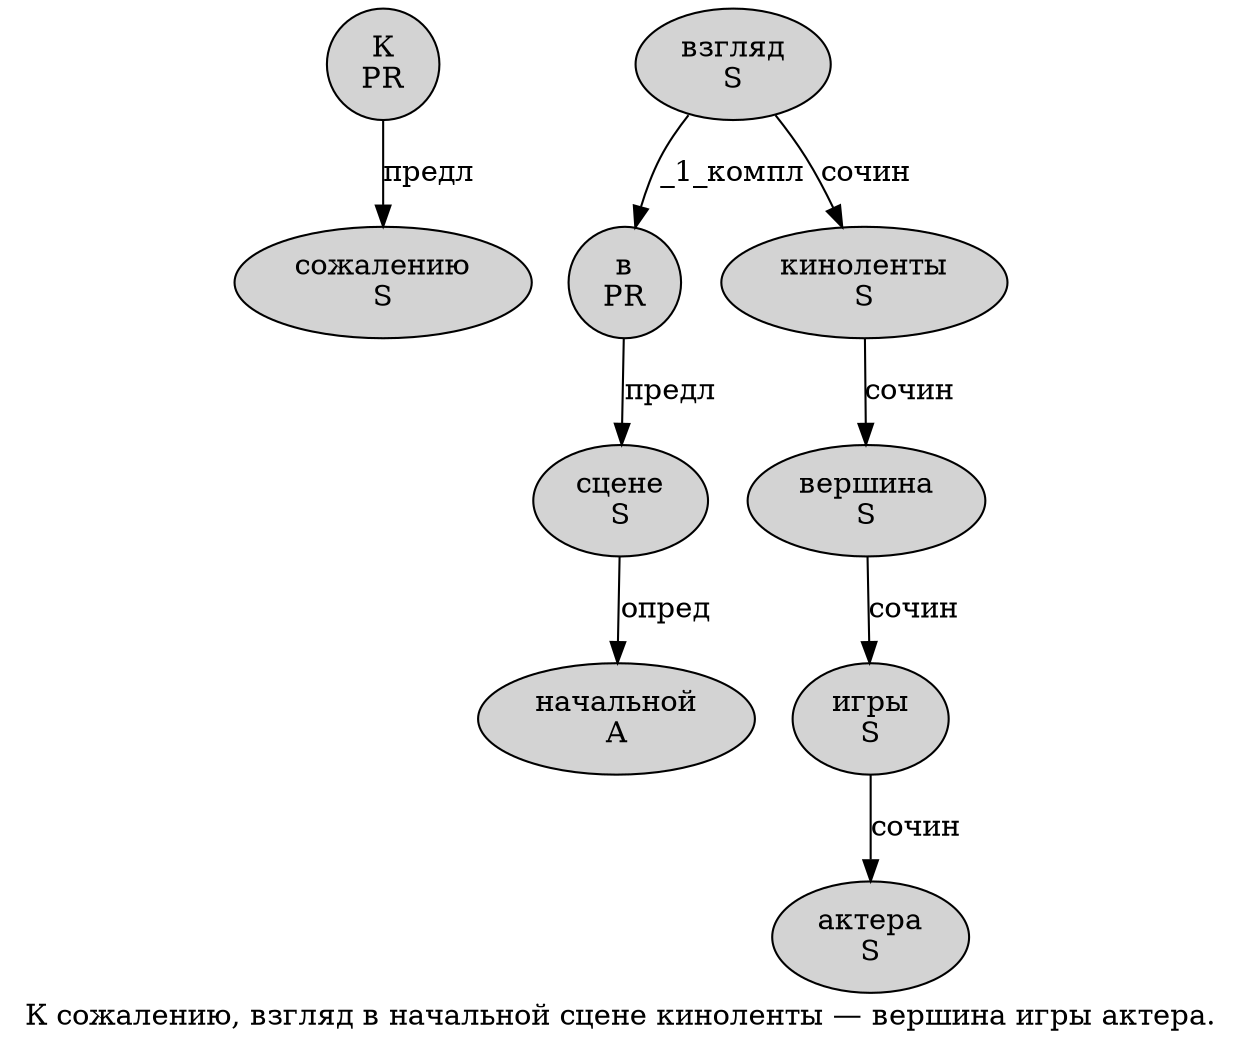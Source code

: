 digraph SENTENCE_3863 {
	graph [label="К сожалению, взгляд в начальной сцене киноленты — вершина игры актера."]
	node [style=filled]
		0 [label="К
PR" color="" fillcolor=lightgray penwidth=1 shape=ellipse]
		1 [label="сожалению
S" color="" fillcolor=lightgray penwidth=1 shape=ellipse]
		3 [label="взгляд
S" color="" fillcolor=lightgray penwidth=1 shape=ellipse]
		4 [label="в
PR" color="" fillcolor=lightgray penwidth=1 shape=ellipse]
		5 [label="начальной
A" color="" fillcolor=lightgray penwidth=1 shape=ellipse]
		6 [label="сцене
S" color="" fillcolor=lightgray penwidth=1 shape=ellipse]
		7 [label="киноленты
S" color="" fillcolor=lightgray penwidth=1 shape=ellipse]
		9 [label="вершина
S" color="" fillcolor=lightgray penwidth=1 shape=ellipse]
		10 [label="игры
S" color="" fillcolor=lightgray penwidth=1 shape=ellipse]
		11 [label="актера
S" color="" fillcolor=lightgray penwidth=1 shape=ellipse]
			10 -> 11 [label="сочин"]
			0 -> 1 [label="предл"]
			4 -> 6 [label="предл"]
			3 -> 4 [label="_1_компл"]
			3 -> 7 [label="сочин"]
			6 -> 5 [label="опред"]
			7 -> 9 [label="сочин"]
			9 -> 10 [label="сочин"]
}